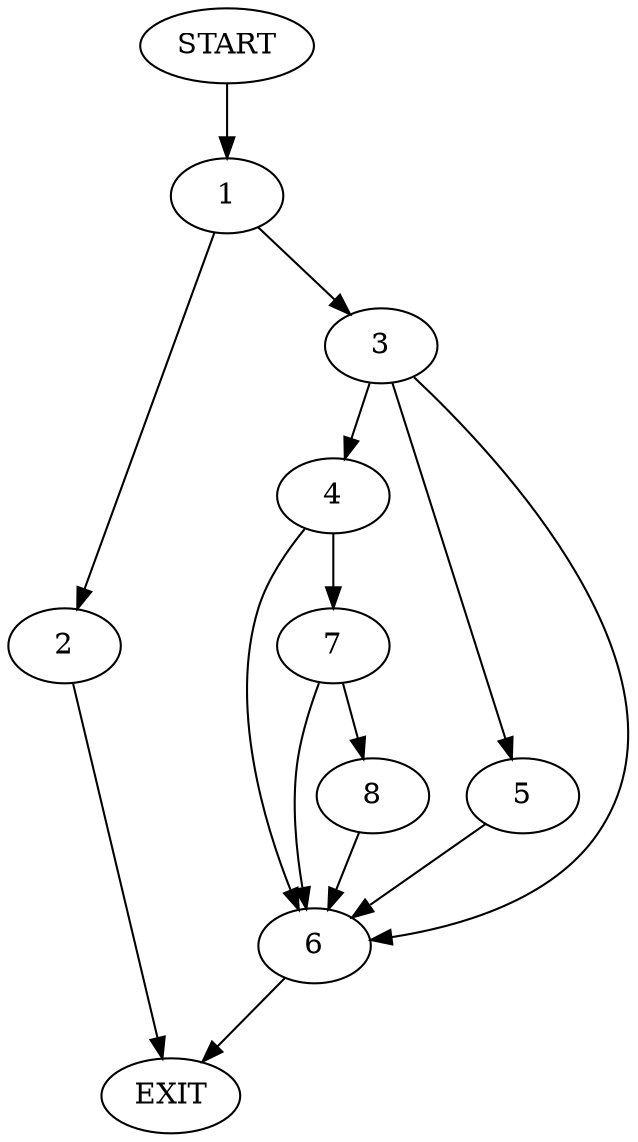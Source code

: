 digraph {
0 [label="START"]
9 [label="EXIT"]
0 -> 1
1 -> 2
1 -> 3
2 -> 9
3 -> 4
3 -> 5
3 -> 6
5 -> 6
6 -> 9
4 -> 7
4 -> 6
7 -> 8
7 -> 6
8 -> 6
}
